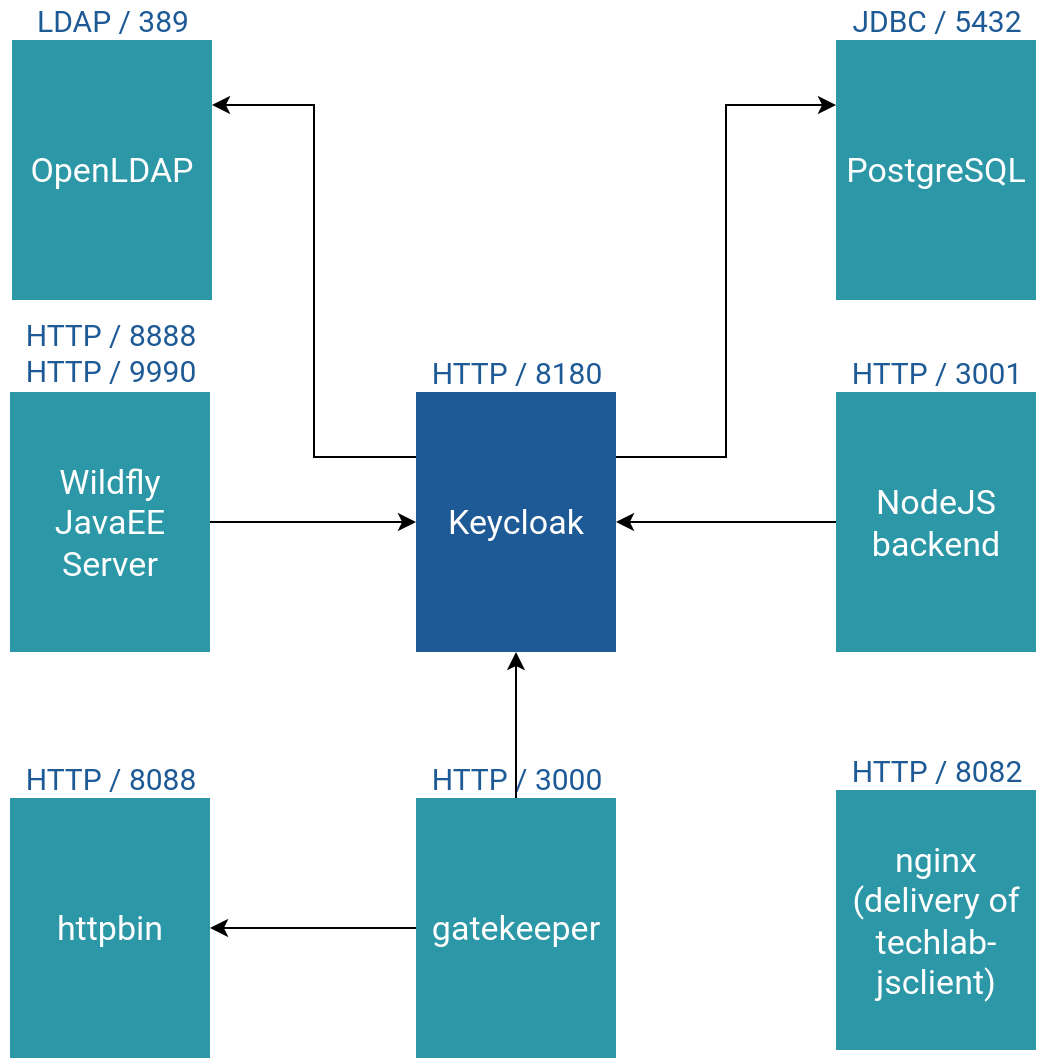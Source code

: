 <mxfile version="12.2.7" type="device" pages="1"><diagram id="tEDkGH_dA0vPqPu8SRFH" name="Page-1"><mxGraphModel dx="1361" dy="711" grid="1" gridSize="10" guides="1" tooltips="1" connect="1" arrows="1" fold="1" page="1" pageScale="1" pageWidth="1169" pageHeight="827" math="0" shadow="0"><root><mxCell id="0"/><mxCell id="1" parent="0"/><mxCell id="S_-hc5PZF5p8eSQFTXUs-17" style="edgeStyle=orthogonalEdgeStyle;rounded=0;orthogonalLoop=1;jettySize=auto;html=1;exitX=1;exitY=0.25;exitDx=0;exitDy=0;entryX=0;entryY=0.25;entryDx=0;entryDy=0;" parent="1" source="S_-hc5PZF5p8eSQFTXUs-16" target="S_-hc5PZF5p8eSQFTXUs-15" edge="1"><mxGeometry relative="1" as="geometry"/></mxCell><mxCell id="S_-hc5PZF5p8eSQFTXUs-41" value="" style="group" parent="1" vertex="1" connectable="0"><mxGeometry x="5" y="379" width="100" height="150" as="geometry"/></mxCell><mxCell id="S_-hc5PZF5p8eSQFTXUs-29" value="&lt;font style=&quot;font-size: 17px&quot; face=&quot;Roboto&quot;&gt;httpbin&lt;/font&gt;" style="rounded=0;whiteSpace=wrap;html=1;fillColor=#2C97A6;strokeColor=none;fontColor=#FFFFFF;" parent="S_-hc5PZF5p8eSQFTXUs-41" vertex="1"><mxGeometry y="20" width="100" height="130" as="geometry"/></mxCell><mxCell id="S_-hc5PZF5p8eSQFTXUs-31" value="&lt;font style=&quot;font-size: 15px&quot; face=&quot;Roboto&quot; color=&quot;#1E5A96&quot;&gt;HTTP / 8088&lt;br&gt;&lt;/font&gt;" style="text;html=1;resizable=0;autosize=1;align=center;verticalAlign=middle;points=[];fillColor=none;strokeColor=none;rounded=0;" parent="S_-hc5PZF5p8eSQFTXUs-41" vertex="1"><mxGeometry width="100" height="20" as="geometry"/></mxCell><mxCell id="S_-hc5PZF5p8eSQFTXUs-42" value="" style="group" parent="1" vertex="1" connectable="0"><mxGeometry x="418" y="176" width="100" height="150" as="geometry"/></mxCell><mxCell id="S_-hc5PZF5p8eSQFTXUs-35" value="&lt;font style=&quot;font-size: 17px&quot; face=&quot;Roboto&quot;&gt;NodeJS backend&lt;br&gt;&lt;/font&gt;" style="rounded=0;whiteSpace=wrap;html=1;fillColor=#2C97A6;strokeColor=none;fontColor=#FFFFFF;" parent="S_-hc5PZF5p8eSQFTXUs-42" vertex="1"><mxGeometry y="20" width="100" height="130" as="geometry"/></mxCell><mxCell id="S_-hc5PZF5p8eSQFTXUs-36" value="&lt;font style=&quot;font-size: 15px&quot; face=&quot;Roboto&quot; color=&quot;#1E5A96&quot;&gt;HTTP / 3001&lt;br&gt;&lt;/font&gt;" style="text;html=1;resizable=0;autosize=1;align=center;verticalAlign=middle;points=[];fillColor=none;strokeColor=none;rounded=0;" parent="S_-hc5PZF5p8eSQFTXUs-42" vertex="1"><mxGeometry width="100" height="20" as="geometry"/></mxCell><mxCell id="S_-hc5PZF5p8eSQFTXUs-43" value="" style="group" parent="1" vertex="1" connectable="0"><mxGeometry x="418" y="375" width="100" height="150" as="geometry"/></mxCell><mxCell id="S_-hc5PZF5p8eSQFTXUs-33" value="&lt;font style=&quot;font-size: 17px&quot; face=&quot;Roboto&quot;&gt;nginx&lt;br&gt;(delivery of techlab-jsclient)&lt;br&gt;&lt;/font&gt;" style="rounded=0;whiteSpace=wrap;html=1;fillColor=#2C97A6;strokeColor=none;fontColor=#FFFFFF;" parent="S_-hc5PZF5p8eSQFTXUs-43" vertex="1"><mxGeometry y="20" width="100" height="130" as="geometry"/></mxCell><mxCell id="S_-hc5PZF5p8eSQFTXUs-34" value="&lt;font style=&quot;font-size: 15px&quot; face=&quot;Roboto&quot; color=&quot;#1E5A96&quot;&gt;HTTP / 8082&lt;br&gt;&lt;/font&gt;" style="text;html=1;resizable=0;autosize=1;align=center;verticalAlign=middle;points=[];fillColor=none;strokeColor=none;rounded=0;" parent="S_-hc5PZF5p8eSQFTXUs-43" vertex="1"><mxGeometry width="100" height="20" as="geometry"/></mxCell><mxCell id="S_-hc5PZF5p8eSQFTXUs-44" value="" style="group" parent="1" vertex="1" connectable="0"><mxGeometry x="208" y="379" width="100" height="150" as="geometry"/></mxCell><mxCell id="S_-hc5PZF5p8eSQFTXUs-38" value="&lt;font style=&quot;font-size: 17px&quot; face=&quot;Roboto&quot;&gt;gatekeeper&lt;br&gt;&lt;/font&gt;" style="rounded=0;whiteSpace=wrap;html=1;fillColor=#2C97A6;strokeColor=none;fontColor=#FFFFFF;" parent="S_-hc5PZF5p8eSQFTXUs-44" vertex="1"><mxGeometry y="20" width="100" height="130" as="geometry"/></mxCell><mxCell id="S_-hc5PZF5p8eSQFTXUs-39" value="&lt;font style=&quot;font-size: 15px&quot; face=&quot;Roboto&quot; color=&quot;#1E5A96&quot;&gt;HTTP / 3000&lt;br&gt;&lt;/font&gt;" style="text;html=1;resizable=0;autosize=1;align=center;verticalAlign=middle;points=[];fillColor=none;strokeColor=none;rounded=0;" parent="S_-hc5PZF5p8eSQFTXUs-44" vertex="1"><mxGeometry width="100" height="20" as="geometry"/></mxCell><mxCell id="S_-hc5PZF5p8eSQFTXUs-46" style="edgeStyle=orthogonalEdgeStyle;rounded=0;orthogonalLoop=1;jettySize=auto;html=1;entryX=1;entryY=0.5;entryDx=0;entryDy=0;" parent="1" source="S_-hc5PZF5p8eSQFTXUs-35" target="S_-hc5PZF5p8eSQFTXUs-16" edge="1"><mxGeometry relative="1" as="geometry"/></mxCell><mxCell id="S_-hc5PZF5p8eSQFTXUs-47" value="" style="group;fillColor=#ffffff;container=1;" parent="1" vertex="1" connectable="0"><mxGeometry x="208" y="156" width="100" height="170" as="geometry"/></mxCell><mxCell id="S_-hc5PZF5p8eSQFTXUs-16" value="&lt;font style=&quot;font-size: 17px&quot; face=&quot;Roboto&quot;&gt;Keycloak&lt;/font&gt;" style="rounded=0;whiteSpace=wrap;html=1;fillColor=#1E5A96;strokeColor=none;fontColor=#FFFFFF;" parent="S_-hc5PZF5p8eSQFTXUs-47" vertex="1"><mxGeometry y="40" width="100" height="130" as="geometry"/></mxCell><mxCell id="S_-hc5PZF5p8eSQFTXUs-25" value="&lt;font style=&quot;font-size: 15px&quot; face=&quot;Roboto&quot; color=&quot;#1E5A96&quot;&gt;HTTP / 8180&lt;br&gt;&lt;/font&gt;" style="text;html=1;resizable=0;autosize=1;align=center;verticalAlign=middle;points=[];fillColor=none;strokeColor=none;rounded=0;" parent="S_-hc5PZF5p8eSQFTXUs-47" vertex="1"><mxGeometry y="20" width="100" height="20" as="geometry"/></mxCell><mxCell id="S_-hc5PZF5p8eSQFTXUs-40" value="" style="group;container=1;" parent="S_-hc5PZF5p8eSQFTXUs-47" vertex="1" connectable="0"><mxGeometry x="-208" y="20" width="105" height="150" as="geometry"/></mxCell><mxCell id="S_-hc5PZF5p8eSQFTXUs-19" value="&lt;div&gt;&lt;font style=&quot;font-size: 17px&quot; face=&quot;Roboto&quot;&gt;Wildfly JavaEE Server&lt;br&gt;&lt;/font&gt;&lt;/div&gt;" style="rounded=0;whiteSpace=wrap;html=1;fillColor=#2C97A6;strokeColor=none;fontColor=#FFFFFF;" parent="S_-hc5PZF5p8eSQFTXUs-40" vertex="1"><mxGeometry x="5" y="20" width="100" height="130" as="geometry"/></mxCell><mxCell id="S_-hc5PZF5p8eSQFTXUs-45" style="edgeStyle=orthogonalEdgeStyle;rounded=0;orthogonalLoop=1;jettySize=auto;html=1;entryX=0;entryY=0.5;entryDx=0;entryDy=0;" parent="S_-hc5PZF5p8eSQFTXUs-47" source="S_-hc5PZF5p8eSQFTXUs-19" target="S_-hc5PZF5p8eSQFTXUs-16" edge="1"><mxGeometry relative="1" as="geometry"/></mxCell><mxCell id="S_-hc5PZF5p8eSQFTXUs-48" value="" style="group" parent="1" vertex="1" connectable="0"><mxGeometry x="418" width="100" height="150" as="geometry"/></mxCell><mxCell id="S_-hc5PZF5p8eSQFTXUs-15" value="&lt;font style=&quot;font-size: 17px&quot; face=&quot;Roboto&quot;&gt;PostgreSQL&lt;/font&gt;" style="rounded=0;whiteSpace=wrap;html=1;fillColor=#2C97A6;strokeColor=none;fontColor=#FFFFFF;" parent="S_-hc5PZF5p8eSQFTXUs-48" vertex="1"><mxGeometry y="20" width="100" height="130" as="geometry"/></mxCell><mxCell id="S_-hc5PZF5p8eSQFTXUs-22" value="&lt;font style=&quot;font-size: 15px&quot; face=&quot;Roboto&quot; color=&quot;#1E5A96&quot;&gt;JDBC / 5432&lt;/font&gt;" style="text;html=1;resizable=0;autosize=1;align=center;verticalAlign=middle;points=[];fillColor=none;strokeColor=none;rounded=0;" parent="S_-hc5PZF5p8eSQFTXUs-48" vertex="1"><mxGeometry width="100" height="20" as="geometry"/></mxCell><mxCell id="S_-hc5PZF5p8eSQFTXUs-49" style="edgeStyle=orthogonalEdgeStyle;rounded=0;orthogonalLoop=1;jettySize=auto;html=1;entryX=0.5;entryY=1;entryDx=0;entryDy=0;" parent="1" source="S_-hc5PZF5p8eSQFTXUs-38" target="S_-hc5PZF5p8eSQFTXUs-16" edge="1"><mxGeometry relative="1" as="geometry"/></mxCell><mxCell id="S_-hc5PZF5p8eSQFTXUs-53" style="edgeStyle=orthogonalEdgeStyle;rounded=0;orthogonalLoop=1;jettySize=auto;html=1;entryX=1;entryY=0.5;entryDx=0;entryDy=0;" parent="1" source="S_-hc5PZF5p8eSQFTXUs-38" target="S_-hc5PZF5p8eSQFTXUs-29" edge="1"><mxGeometry relative="1" as="geometry"/></mxCell><mxCell id="S_-hc5PZF5p8eSQFTXUs-26" value="&lt;div&gt;&lt;font style=&quot;font-size: 15px&quot; face=&quot;Roboto&quot; color=&quot;#1E5A96&quot;&gt;HTTP / 8888&lt;br&gt;&lt;/font&gt;&lt;/div&gt;&lt;div&gt;&lt;font style=&quot;font-size: 15px&quot; face=&quot;Roboto&quot; color=&quot;#1E5A96&quot;&gt;HTTP / 9990&lt;/font&gt;&lt;/div&gt;" style="text;html=1;resizable=0;autosize=1;align=center;verticalAlign=middle;points=[];fillColor=none;strokeColor=none;rounded=0;" parent="1" vertex="1"><mxGeometry x="5" y="156" width="100" height="40" as="geometry"/></mxCell><mxCell id="X8_UO1JwpmjFZib5MrfT-1" value="" style="group" vertex="1" connectable="0" parent="1"><mxGeometry x="6" width="100" height="150" as="geometry"/></mxCell><mxCell id="X8_UO1JwpmjFZib5MrfT-2" value="&lt;font style=&quot;font-size: 17px&quot; face=&quot;Roboto&quot;&gt;OpenLDAP&lt;/font&gt;" style="rounded=0;whiteSpace=wrap;html=1;fillColor=#2C97A6;strokeColor=none;fontColor=#FFFFFF;" vertex="1" parent="X8_UO1JwpmjFZib5MrfT-1"><mxGeometry y="20" width="100" height="130" as="geometry"/></mxCell><mxCell id="X8_UO1JwpmjFZib5MrfT-3" value="&lt;font style=&quot;font-size: 15px&quot; face=&quot;Roboto&quot; color=&quot;#1E5A96&quot;&gt;LDAP / 389&lt;/font&gt;" style="text;html=1;resizable=0;autosize=1;align=center;verticalAlign=middle;points=[];fillColor=none;strokeColor=none;rounded=0;" vertex="1" parent="X8_UO1JwpmjFZib5MrfT-1"><mxGeometry x="5" width="90" height="20" as="geometry"/></mxCell><mxCell id="X8_UO1JwpmjFZib5MrfT-4" style="edgeStyle=orthogonalEdgeStyle;rounded=0;orthogonalLoop=1;jettySize=auto;html=1;exitX=0;exitY=0.25;exitDx=0;exitDy=0;entryX=1;entryY=0.25;entryDx=0;entryDy=0;" edge="1" parent="1" source="S_-hc5PZF5p8eSQFTXUs-16" target="X8_UO1JwpmjFZib5MrfT-2"><mxGeometry relative="1" as="geometry"/></mxCell></root></mxGraphModel></diagram></mxfile>